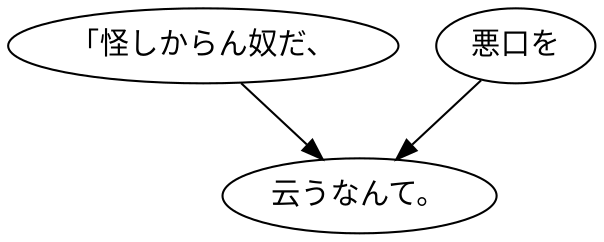 digraph graph2414 {
	node0 [label="「怪しからん奴だ、"];
	node1 [label="悪口を"];
	node2 [label="云うなんて。"];
	node0 -> node2;
	node1 -> node2;
}
